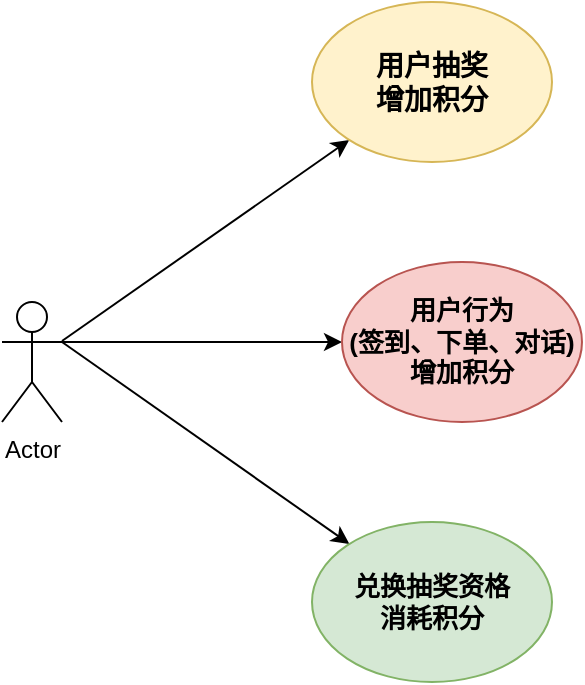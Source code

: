 <mxfile version="24.4.4" type="github">
  <diagram name="第 1 页" id="FUzc-Egi0lNxHVti3KfQ">
    <mxGraphModel dx="2074" dy="1098" grid="1" gridSize="10" guides="1" tooltips="1" connect="1" arrows="1" fold="1" page="1" pageScale="1" pageWidth="827" pageHeight="1169" math="0" shadow="0">
      <root>
        <mxCell id="0" />
        <mxCell id="1" parent="0" />
        <mxCell id="XXFmnVm8GDwVGrvI1pfV-2" style="rounded=0;orthogonalLoop=1;jettySize=auto;html=1;" parent="1" source="XXFmnVm8GDwVGrvI1pfV-1" target="XXFmnVm8GDwVGrvI1pfV-3" edge="1">
          <mxGeometry relative="1" as="geometry">
            <mxPoint x="230" y="240" as="targetPoint" />
          </mxGeometry>
        </mxCell>
        <mxCell id="XXFmnVm8GDwVGrvI1pfV-6" style="rounded=0;orthogonalLoop=1;jettySize=auto;html=1;" parent="1" target="XXFmnVm8GDwVGrvI1pfV-7" edge="1">
          <mxGeometry relative="1" as="geometry">
            <mxPoint x="280" y="490" as="targetPoint" />
            <mxPoint x="140" y="340" as="sourcePoint" />
          </mxGeometry>
        </mxCell>
        <mxCell id="XXFmnVm8GDwVGrvI1pfV-1" value="Actor" style="shape=umlActor;verticalLabelPosition=bottom;verticalAlign=top;html=1;outlineConnect=0;" parent="1" vertex="1">
          <mxGeometry x="110" y="320" width="30" height="60" as="geometry" />
        </mxCell>
        <mxCell id="XXFmnVm8GDwVGrvI1pfV-3" value="&lt;b style=&quot;font-size: 14px;&quot;&gt;&lt;font style=&quot;font-size: 14px;&quot;&gt;用户抽奖&lt;/font&gt;&lt;/b&gt;&lt;div style=&quot;font-size: 14px;&quot;&gt;&lt;b style=&quot;&quot;&gt;&lt;font style=&quot;font-size: 14px;&quot;&gt;增加积分&lt;/font&gt;&lt;/b&gt;&lt;/div&gt;" style="ellipse;whiteSpace=wrap;html=1;fillColor=#fff2cc;strokeColor=#d6b656;" parent="1" vertex="1">
          <mxGeometry x="265" y="170" width="120" height="80" as="geometry" />
        </mxCell>
        <mxCell id="XXFmnVm8GDwVGrvI1pfV-4" style="rounded=0;orthogonalLoop=1;jettySize=auto;html=1;exitX=1;exitY=0.333;exitDx=0;exitDy=0;exitPerimeter=0;" parent="1" source="XXFmnVm8GDwVGrvI1pfV-1" target="XXFmnVm8GDwVGrvI1pfV-5" edge="1">
          <mxGeometry relative="1" as="geometry">
            <mxPoint x="265" y="380" as="targetPoint" />
            <mxPoint x="100" y="330" as="sourcePoint" />
          </mxGeometry>
        </mxCell>
        <mxCell id="XXFmnVm8GDwVGrvI1pfV-5" value="&lt;font style=&quot;font-size: 13px;&quot;&gt;&lt;b&gt;用户行为&lt;/b&gt;&lt;/font&gt;&lt;div style=&quot;font-size: 13px;&quot;&gt;&lt;font style=&quot;font-size: 13px;&quot;&gt;&lt;b&gt;(签到、下单、对话)&lt;/b&gt;&lt;/font&gt;&lt;/div&gt;&lt;div style=&quot;font-size: 13px;&quot;&gt;&lt;font style=&quot;font-size: 13px;&quot;&gt;&lt;b&gt;增加积分&lt;/b&gt;&lt;/font&gt;&lt;/div&gt;" style="ellipse;whiteSpace=wrap;html=1;fillColor=#f8cecc;strokeColor=#b85450;" parent="1" vertex="1">
          <mxGeometry x="280" y="300" width="120" height="80" as="geometry" />
        </mxCell>
        <mxCell id="XXFmnVm8GDwVGrvI1pfV-7" value="&lt;b style=&quot;font-size: 13px;&quot;&gt;&lt;font style=&quot;font-size: 13px;&quot;&gt;兑换抽奖资格&lt;/font&gt;&lt;/b&gt;&lt;div style=&quot;font-size: 13px;&quot;&gt;&lt;b&gt;&lt;font style=&quot;font-size: 13px;&quot;&gt;消耗积分&lt;/font&gt;&lt;/b&gt;&lt;/div&gt;" style="ellipse;whiteSpace=wrap;html=1;fillColor=#d5e8d4;strokeColor=#82b366;" parent="1" vertex="1">
          <mxGeometry x="265" y="430" width="120" height="80" as="geometry" />
        </mxCell>
      </root>
    </mxGraphModel>
  </diagram>
</mxfile>
